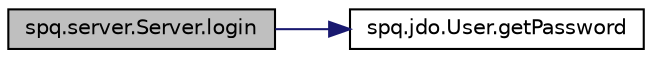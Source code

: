 digraph "spq.server.Server.login"
{
 // LATEX_PDF_SIZE
  edge [fontname="Helvetica",fontsize="10",labelfontname="Helvetica",labelfontsize="10"];
  node [fontname="Helvetica",fontsize="10",shape=record];
  rankdir="LR";
  Node1 [label="spq.server.Server.login",height=0.2,width=0.4,color="black", fillcolor="grey75", style="filled", fontcolor="black",tooltip=" "];
  Node1 -> Node2 [color="midnightblue",fontsize="10",style="solid",fontname="Helvetica"];
  Node2 [label="spq.jdo.User.getPassword",height=0.2,width=0.4,color="black", fillcolor="white", style="filled",URL="$classspq_1_1jdo_1_1_user.html#a76b9974891719f0793769179e24c4c87",tooltip=" "];
}
